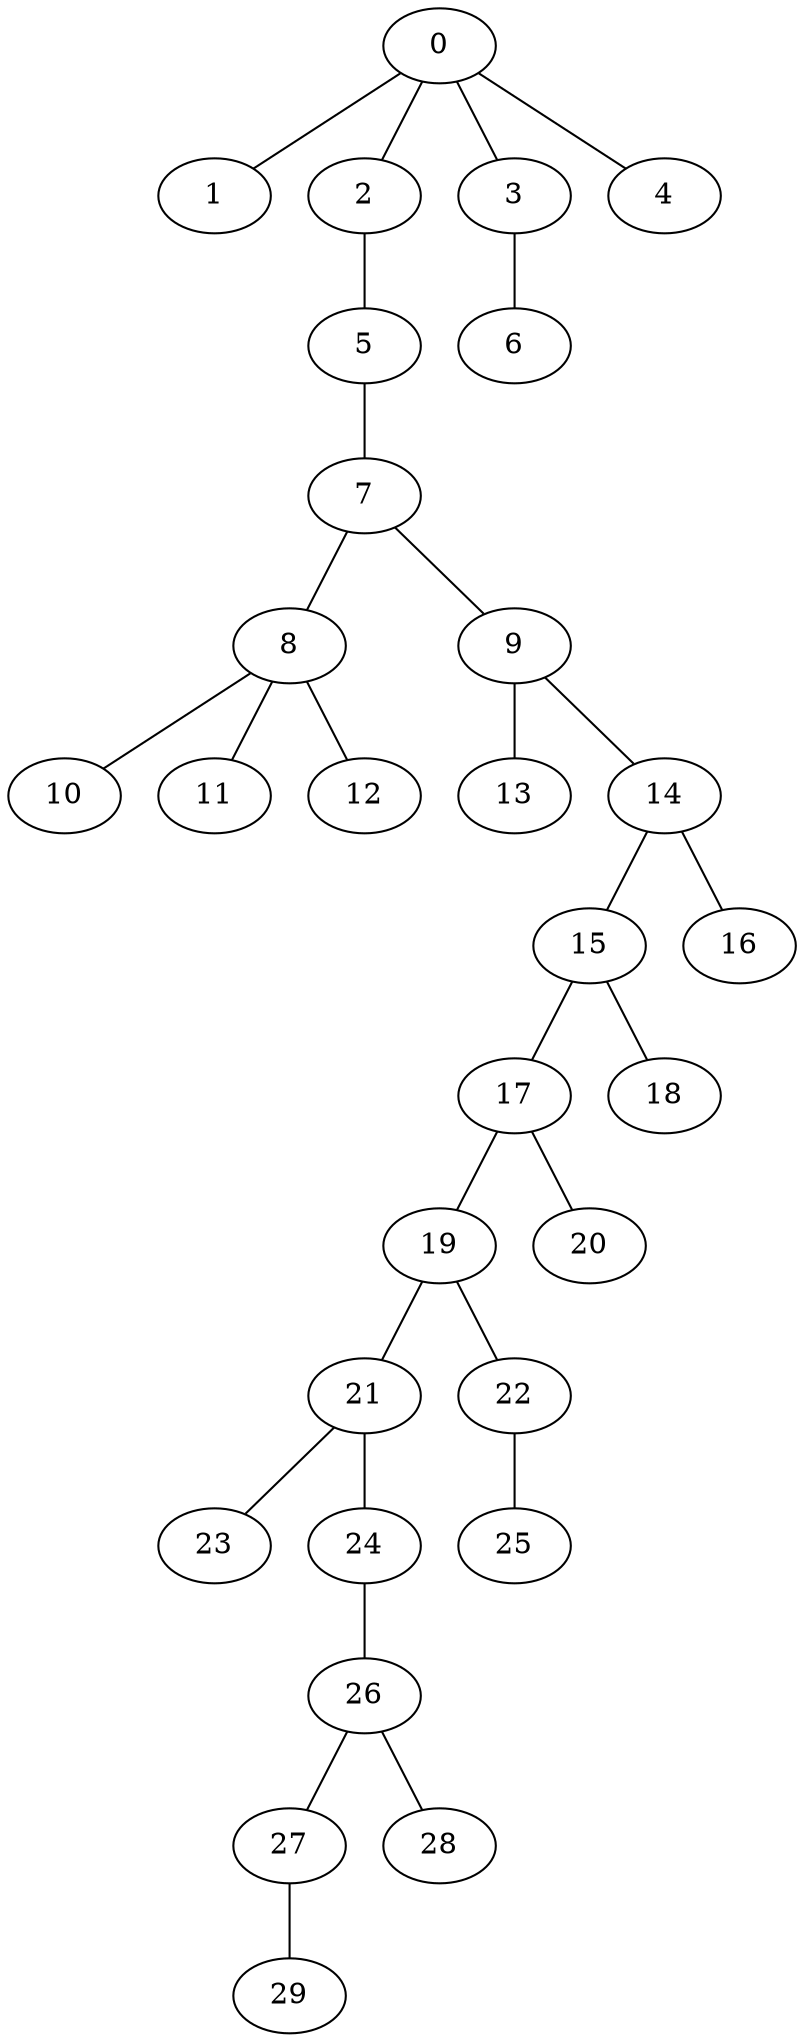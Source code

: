 graph BFS_grafoBarabasi_30_4  {
0;
1;
2;
3;
4;
5;
6;
7;
8;
9;
10;
11;
12;
13;
14;
15;
16;
17;
18;
19;
20;
21;
22;
23;
24;
25;
26;
27;
28;
29;
0 -- 1;
0 -- 2;
0 -- 3;
0 -- 4;
2 -- 5;
3 -- 6;
5 -- 7;
7 -- 8;
7 -- 9;
8 -- 10;
8 -- 11;
8 -- 12;
9 -- 13;
9 -- 14;
14 -- 15;
14 -- 16;
15 -- 17;
15 -- 18;
17 -- 19;
17 -- 20;
19 -- 21;
19 -- 22;
21 -- 23;
21 -- 24;
22 -- 25;
24 -- 26;
26 -- 27;
26 -- 28;
27 -- 29;
}
